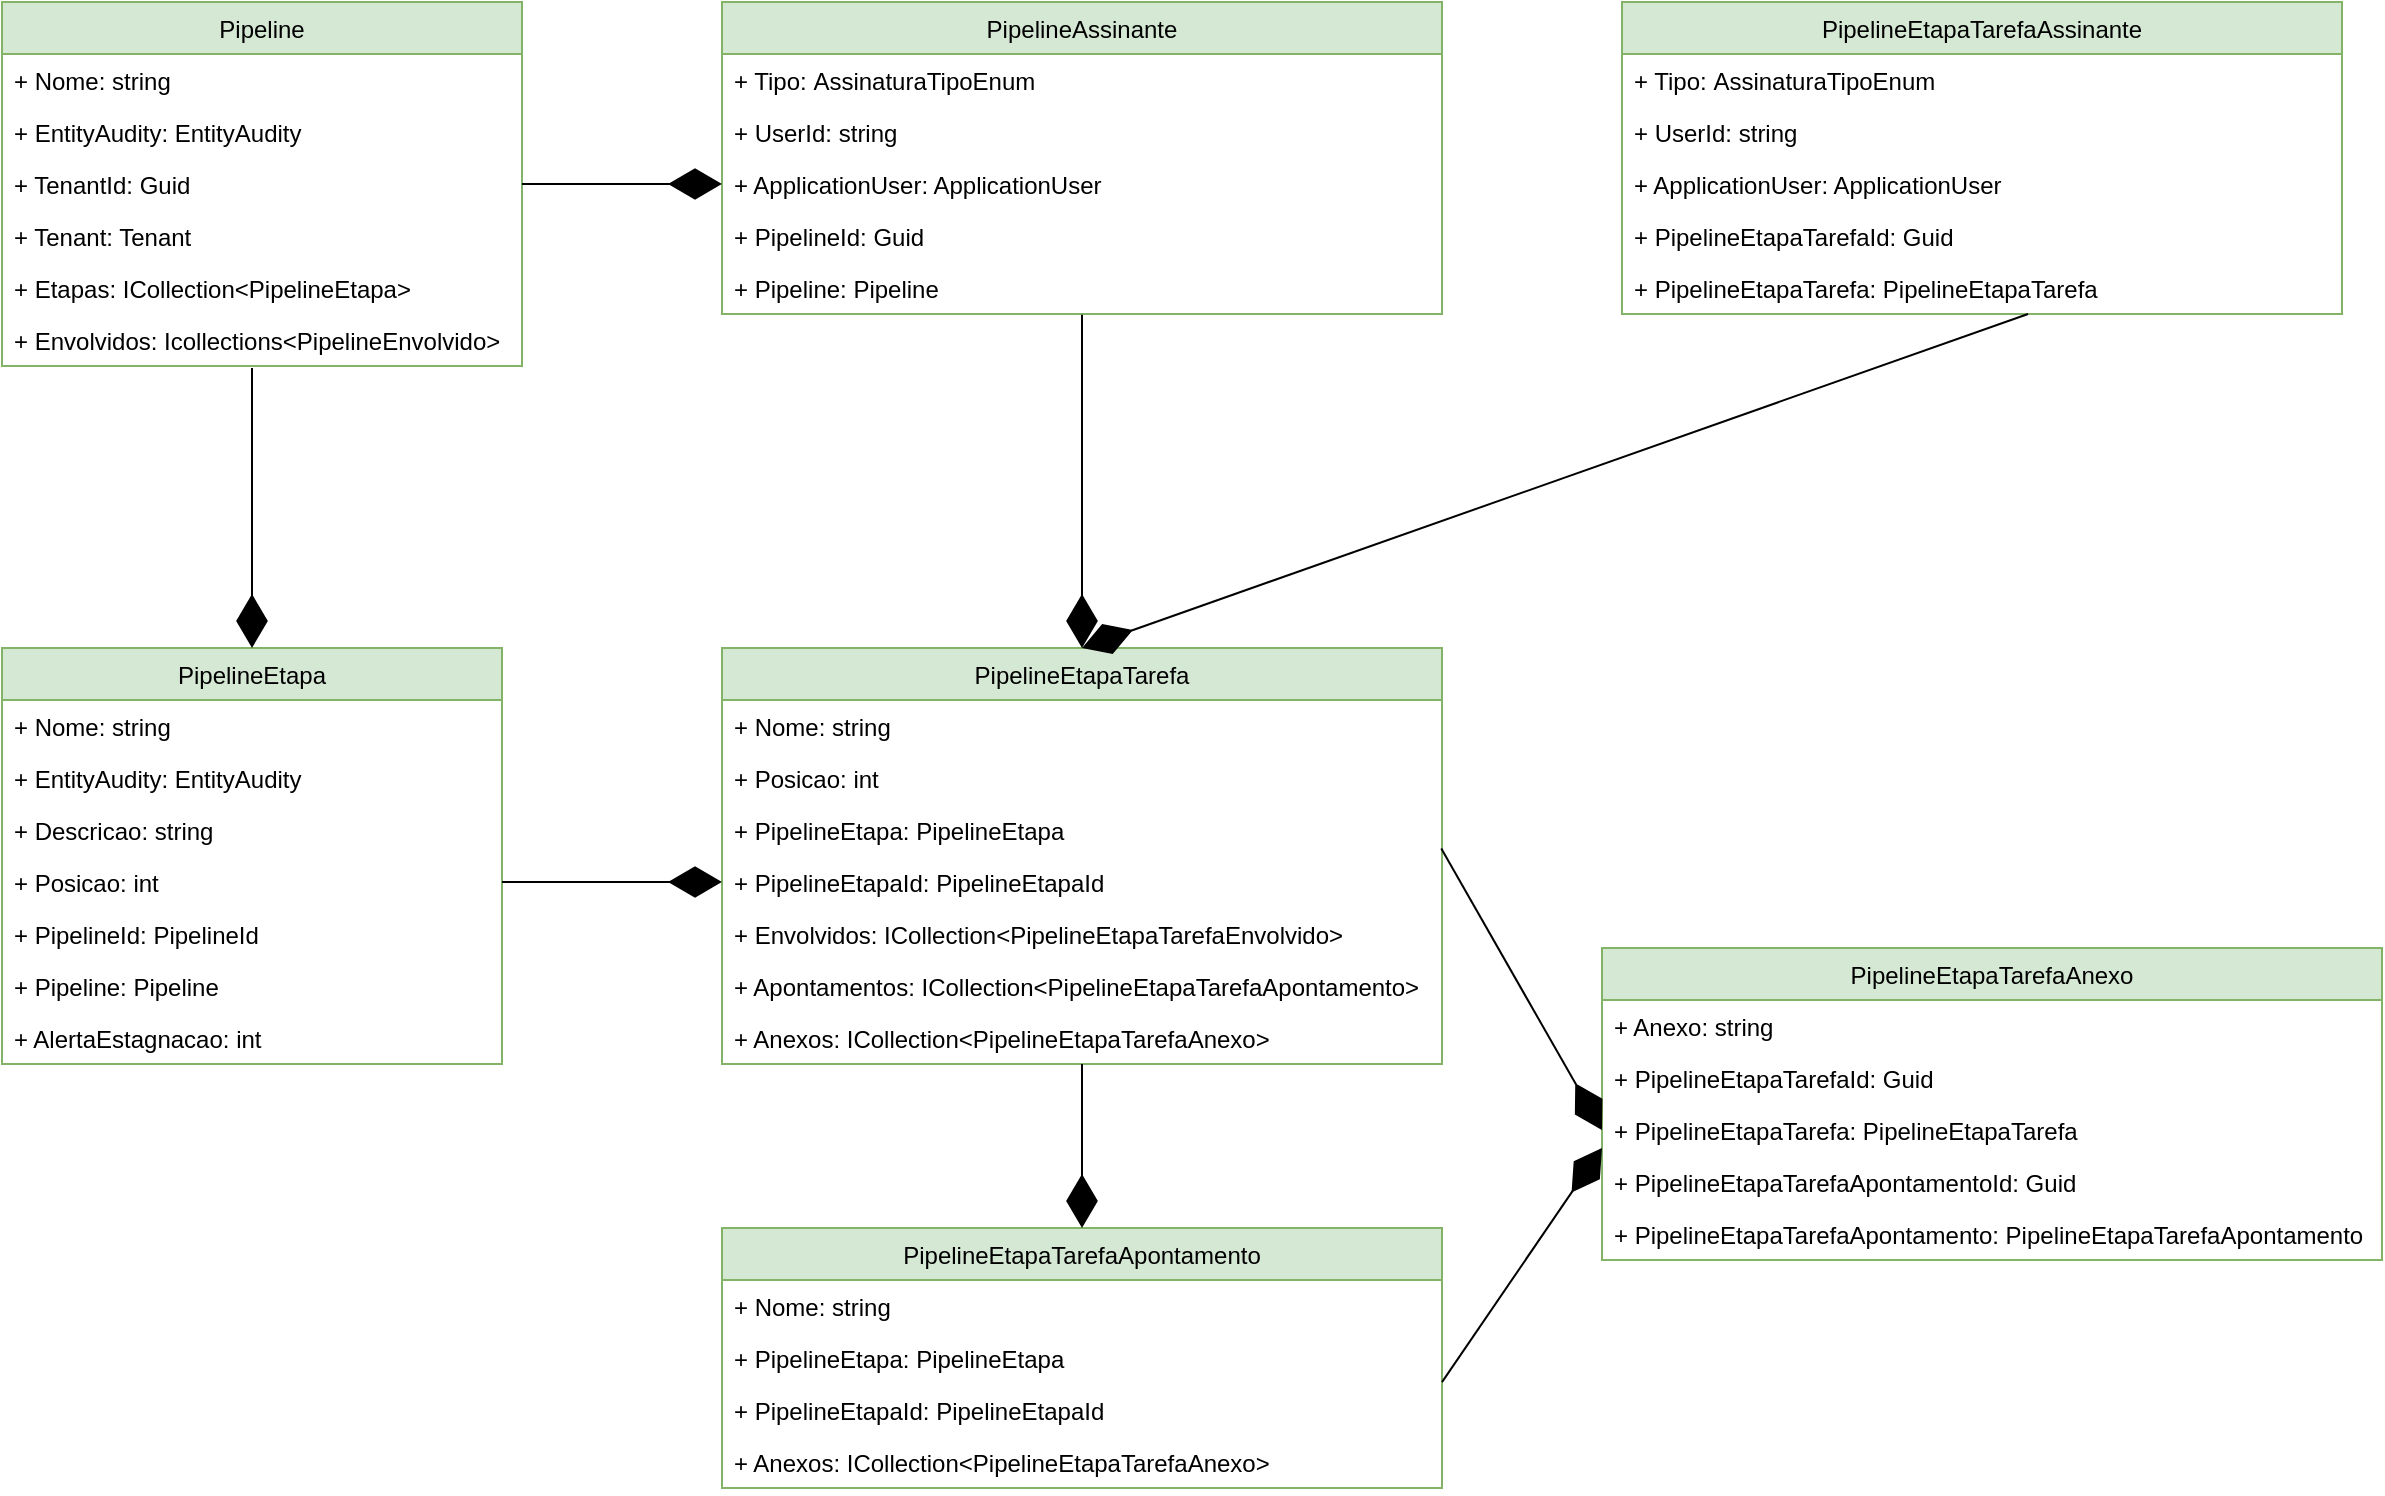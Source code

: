 <mxfile version="20.3.6" type="github">
  <diagram id="mCMY_9giOVvZCnvrB829" name="Página-1">
    <mxGraphModel dx="1422" dy="839" grid="1" gridSize="10" guides="1" tooltips="1" connect="1" arrows="1" fold="1" page="1" pageScale="1" pageWidth="1169" pageHeight="827" math="0" shadow="0">
      <root>
        <mxCell id="0" />
        <mxCell id="1" parent="0" />
        <mxCell id="OwOinGCJCFfBMkcLL602-2" value="Pipeline" style="swimlane;fontStyle=0;childLayout=stackLayout;horizontal=1;startSize=26;fillColor=#d5e8d4;horizontalStack=0;resizeParent=1;resizeParentMax=0;resizeLast=0;collapsible=1;marginBottom=0;strokeColor=#82b366;" parent="1" vertex="1">
          <mxGeometry x="40" y="47" width="260" height="182" as="geometry" />
        </mxCell>
        <mxCell id="OwOinGCJCFfBMkcLL602-3" value="+ Nome: string" style="text;strokeColor=none;fillColor=none;align=left;verticalAlign=top;spacingLeft=4;spacingRight=4;overflow=hidden;rotatable=0;points=[[0,0.5],[1,0.5]];portConstraint=eastwest;" parent="OwOinGCJCFfBMkcLL602-2" vertex="1">
          <mxGeometry y="26" width="260" height="26" as="geometry" />
        </mxCell>
        <mxCell id="OwOinGCJCFfBMkcLL602-4" value="+ EntityAudity: EntityAudity" style="text;strokeColor=none;fillColor=none;align=left;verticalAlign=top;spacingLeft=4;spacingRight=4;overflow=hidden;rotatable=0;points=[[0,0.5],[1,0.5]];portConstraint=eastwest;" parent="OwOinGCJCFfBMkcLL602-2" vertex="1">
          <mxGeometry y="52" width="260" height="26" as="geometry" />
        </mxCell>
        <mxCell id="OwOinGCJCFfBMkcLL602-17" value="+ TenantId: Guid" style="text;strokeColor=none;fillColor=none;align=left;verticalAlign=top;spacingLeft=4;spacingRight=4;overflow=hidden;rotatable=0;points=[[0,0.5],[1,0.5]];portConstraint=eastwest;" parent="OwOinGCJCFfBMkcLL602-2" vertex="1">
          <mxGeometry y="78" width="260" height="26" as="geometry" />
        </mxCell>
        <mxCell id="OwOinGCJCFfBMkcLL602-16" value="+ Tenant: Tenant" style="text;strokeColor=none;fillColor=none;align=left;verticalAlign=top;spacingLeft=4;spacingRight=4;overflow=hidden;rotatable=0;points=[[0,0.5],[1,0.5]];portConstraint=eastwest;" parent="OwOinGCJCFfBMkcLL602-2" vertex="1">
          <mxGeometry y="104" width="260" height="26" as="geometry" />
        </mxCell>
        <mxCell id="OwOinGCJCFfBMkcLL602-5" value="+ Etapas: ICollection&lt;PipelineEtapa&gt;" style="text;strokeColor=none;fillColor=none;align=left;verticalAlign=top;spacingLeft=4;spacingRight=4;overflow=hidden;rotatable=0;points=[[0,0.5],[1,0.5]];portConstraint=eastwest;" parent="OwOinGCJCFfBMkcLL602-2" vertex="1">
          <mxGeometry y="130" width="260" height="26" as="geometry" />
        </mxCell>
        <mxCell id="3iS6mL4pUrMgzN117d-z-19" value="+ Envolvidos: Icollections&lt;PipelineEnvolvido&gt;" style="text;strokeColor=none;fillColor=none;align=left;verticalAlign=top;spacingLeft=4;spacingRight=4;overflow=hidden;rotatable=0;points=[[0,0.5],[1,0.5]];portConstraint=eastwest;" parent="OwOinGCJCFfBMkcLL602-2" vertex="1">
          <mxGeometry y="156" width="260" height="26" as="geometry" />
        </mxCell>
        <mxCell id="OwOinGCJCFfBMkcLL602-7" value="PipelineEtapa" style="swimlane;fontStyle=0;childLayout=stackLayout;horizontal=1;startSize=26;fillColor=#d5e8d4;horizontalStack=0;resizeParent=1;resizeParentMax=0;resizeLast=0;collapsible=1;marginBottom=0;strokeColor=#82b366;" parent="1" vertex="1">
          <mxGeometry x="40" y="370" width="250" height="208" as="geometry" />
        </mxCell>
        <mxCell id="OwOinGCJCFfBMkcLL602-8" value="+ Nome: string" style="text;strokeColor=none;fillColor=none;align=left;verticalAlign=top;spacingLeft=4;spacingRight=4;overflow=hidden;rotatable=0;points=[[0,0.5],[1,0.5]];portConstraint=eastwest;" parent="OwOinGCJCFfBMkcLL602-7" vertex="1">
          <mxGeometry y="26" width="250" height="26" as="geometry" />
        </mxCell>
        <mxCell id="3iS6mL4pUrMgzN117d-z-14" value="+ EntityAudity: EntityAudity" style="text;strokeColor=none;fillColor=none;align=left;verticalAlign=top;spacingLeft=4;spacingRight=4;overflow=hidden;rotatable=0;points=[[0,0.5],[1,0.5]];portConstraint=eastwest;" parent="OwOinGCJCFfBMkcLL602-7" vertex="1">
          <mxGeometry y="52" width="250" height="26" as="geometry" />
        </mxCell>
        <mxCell id="OwOinGCJCFfBMkcLL602-9" value="+ Descricao: string" style="text;strokeColor=none;fillColor=none;align=left;verticalAlign=top;spacingLeft=4;spacingRight=4;overflow=hidden;rotatable=0;points=[[0,0.5],[1,0.5]];portConstraint=eastwest;" parent="OwOinGCJCFfBMkcLL602-7" vertex="1">
          <mxGeometry y="78" width="250" height="26" as="geometry" />
        </mxCell>
        <mxCell id="3iS6mL4pUrMgzN117d-z-28" value="+ Posicao: int" style="text;strokeColor=none;fillColor=none;align=left;verticalAlign=top;spacingLeft=4;spacingRight=4;overflow=hidden;rotatable=0;points=[[0,0.5],[1,0.5]];portConstraint=eastwest;" parent="OwOinGCJCFfBMkcLL602-7" vertex="1">
          <mxGeometry y="104" width="250" height="26" as="geometry" />
        </mxCell>
        <mxCell id="3iS6mL4pUrMgzN117d-z-17" value="+ PipelineId: PipelineId" style="text;strokeColor=none;fillColor=none;align=left;verticalAlign=top;spacingLeft=4;spacingRight=4;overflow=hidden;rotatable=0;points=[[0,0.5],[1,0.5]];portConstraint=eastwest;" parent="OwOinGCJCFfBMkcLL602-7" vertex="1">
          <mxGeometry y="130" width="250" height="26" as="geometry" />
        </mxCell>
        <mxCell id="OwOinGCJCFfBMkcLL602-10" value="+ Pipeline: Pipeline" style="text;strokeColor=none;fillColor=none;align=left;verticalAlign=top;spacingLeft=4;spacingRight=4;overflow=hidden;rotatable=0;points=[[0,0.5],[1,0.5]];portConstraint=eastwest;" parent="OwOinGCJCFfBMkcLL602-7" vertex="1">
          <mxGeometry y="156" width="250" height="26" as="geometry" />
        </mxCell>
        <mxCell id="3iS6mL4pUrMgzN117d-z-18" value="+ AlertaEstagnacao: int" style="text;strokeColor=none;fillColor=none;align=left;verticalAlign=top;spacingLeft=4;spacingRight=4;overflow=hidden;rotatable=0;points=[[0,0.5],[1,0.5]];portConstraint=eastwest;" parent="OwOinGCJCFfBMkcLL602-7" vertex="1">
          <mxGeometry y="182" width="250" height="26" as="geometry" />
        </mxCell>
        <mxCell id="OwOinGCJCFfBMkcLL602-11" value="PipelineEtapaTarefa" style="swimlane;fontStyle=0;childLayout=stackLayout;horizontal=1;startSize=26;fillColor=#d5e8d4;horizontalStack=0;resizeParent=1;resizeParentMax=0;resizeLast=0;collapsible=1;marginBottom=0;strokeColor=#82b366;" parent="1" vertex="1">
          <mxGeometry x="400" y="370" width="360" height="208" as="geometry" />
        </mxCell>
        <mxCell id="OwOinGCJCFfBMkcLL602-12" value="+ Nome: string" style="text;strokeColor=none;fillColor=none;align=left;verticalAlign=top;spacingLeft=4;spacingRight=4;overflow=hidden;rotatable=0;points=[[0,0.5],[1,0.5]];portConstraint=eastwest;" parent="OwOinGCJCFfBMkcLL602-11" vertex="1">
          <mxGeometry y="26" width="360" height="26" as="geometry" />
        </mxCell>
        <mxCell id="cCK26V0O97NR6bV3gjjq-41" value="+ Posicao: int" style="text;strokeColor=none;fillColor=none;align=left;verticalAlign=top;spacingLeft=4;spacingRight=4;overflow=hidden;rotatable=0;points=[[0,0.5],[1,0.5]];portConstraint=eastwest;" parent="OwOinGCJCFfBMkcLL602-11" vertex="1">
          <mxGeometry y="52" width="360" height="26" as="geometry" />
        </mxCell>
        <mxCell id="OwOinGCJCFfBMkcLL602-14" value="+ PipelineEtapa: PipelineEtapa" style="text;strokeColor=none;fillColor=none;align=left;verticalAlign=top;spacingLeft=4;spacingRight=4;overflow=hidden;rotatable=0;points=[[0,0.5],[1,0.5]];portConstraint=eastwest;" parent="OwOinGCJCFfBMkcLL602-11" vertex="1">
          <mxGeometry y="78" width="360" height="26" as="geometry" />
        </mxCell>
        <mxCell id="3iS6mL4pUrMgzN117d-z-16" value="+ PipelineEtapaId: PipelineEtapaId" style="text;strokeColor=none;fillColor=none;align=left;verticalAlign=top;spacingLeft=4;spacingRight=4;overflow=hidden;rotatable=0;points=[[0,0.5],[1,0.5]];portConstraint=eastwest;" parent="OwOinGCJCFfBMkcLL602-11" vertex="1">
          <mxGeometry y="104" width="360" height="26" as="geometry" />
        </mxCell>
        <mxCell id="cCK26V0O97NR6bV3gjjq-36" value="+ Envolvidos: ICollection&lt;PipelineEtapaTarefaEnvolvido&gt;" style="text;strokeColor=none;fillColor=none;align=left;verticalAlign=top;spacingLeft=4;spacingRight=4;overflow=hidden;rotatable=0;points=[[0,0.5],[1,0.5]];portConstraint=eastwest;" parent="OwOinGCJCFfBMkcLL602-11" vertex="1">
          <mxGeometry y="130" width="360" height="26" as="geometry" />
        </mxCell>
        <mxCell id="cCK26V0O97NR6bV3gjjq-37" value="+ Apontamentos: ICollection&lt;PipelineEtapaTarefaApontamento&gt;" style="text;strokeColor=none;fillColor=none;align=left;verticalAlign=top;spacingLeft=4;spacingRight=4;overflow=hidden;rotatable=0;points=[[0,0.5],[1,0.5]];portConstraint=eastwest;" parent="OwOinGCJCFfBMkcLL602-11" vertex="1">
          <mxGeometry y="156" width="360" height="26" as="geometry" />
        </mxCell>
        <mxCell id="cCK26V0O97NR6bV3gjjq-39" value="+ Anexos: ICollection&lt;PipelineEtapaTarefaAnexo&gt;" style="text;strokeColor=none;fillColor=none;align=left;verticalAlign=top;spacingLeft=4;spacingRight=4;overflow=hidden;rotatable=0;points=[[0,0.5],[1,0.5]];portConstraint=eastwest;" parent="OwOinGCJCFfBMkcLL602-11" vertex="1">
          <mxGeometry y="182" width="360" height="26" as="geometry" />
        </mxCell>
        <mxCell id="cCK26V0O97NR6bV3gjjq-8" value="PipelineAssinante" style="swimlane;fontStyle=0;childLayout=stackLayout;horizontal=1;startSize=26;fillColor=#d5e8d4;horizontalStack=0;resizeParent=1;resizeParentMax=0;resizeLast=0;collapsible=1;marginBottom=0;strokeColor=#82b366;" parent="1" vertex="1">
          <mxGeometry x="400" y="47" width="360" height="156" as="geometry" />
        </mxCell>
        <mxCell id="cCK26V0O97NR6bV3gjjq-9" value="+ Tipo: AssinaturaTipoEnum" style="text;strokeColor=none;fillColor=none;align=left;verticalAlign=top;spacingLeft=4;spacingRight=4;overflow=hidden;rotatable=0;points=[[0,0.5],[1,0.5]];portConstraint=eastwest;" parent="cCK26V0O97NR6bV3gjjq-8" vertex="1">
          <mxGeometry y="26" width="360" height="26" as="geometry" />
        </mxCell>
        <mxCell id="cCK26V0O97NR6bV3gjjq-10" value="+ UserId: string" style="text;strokeColor=none;fillColor=none;align=left;verticalAlign=top;spacingLeft=4;spacingRight=4;overflow=hidden;rotatable=0;points=[[0,0.5],[1,0.5]];portConstraint=eastwest;" parent="cCK26V0O97NR6bV3gjjq-8" vertex="1">
          <mxGeometry y="52" width="360" height="26" as="geometry" />
        </mxCell>
        <mxCell id="cCK26V0O97NR6bV3gjjq-11" value="+ ApplicationUser: ApplicationUser" style="text;strokeColor=none;fillColor=none;align=left;verticalAlign=top;spacingLeft=4;spacingRight=4;overflow=hidden;rotatable=0;points=[[0,0.5],[1,0.5]];portConstraint=eastwest;" parent="cCK26V0O97NR6bV3gjjq-8" vertex="1">
          <mxGeometry y="78" width="360" height="26" as="geometry" />
        </mxCell>
        <mxCell id="cCK26V0O97NR6bV3gjjq-12" value="+ PipelineId: Guid" style="text;strokeColor=none;fillColor=none;align=left;verticalAlign=top;spacingLeft=4;spacingRight=4;overflow=hidden;rotatable=0;points=[[0,0.5],[1,0.5]];portConstraint=eastwest;" parent="cCK26V0O97NR6bV3gjjq-8" vertex="1">
          <mxGeometry y="104" width="360" height="26" as="geometry" />
        </mxCell>
        <mxCell id="cCK26V0O97NR6bV3gjjq-13" value="+ Pipeline: Pipeline" style="text;strokeColor=none;fillColor=none;align=left;verticalAlign=top;spacingLeft=4;spacingRight=4;overflow=hidden;rotatable=0;points=[[0,0.5],[1,0.5]];portConstraint=eastwest;" parent="cCK26V0O97NR6bV3gjjq-8" vertex="1">
          <mxGeometry y="130" width="360" height="26" as="geometry" />
        </mxCell>
        <mxCell id="cCK26V0O97NR6bV3gjjq-15" value="PipelineEtapaTarefaAnexo" style="swimlane;fontStyle=0;childLayout=stackLayout;horizontal=1;startSize=26;fillColor=#d5e8d4;horizontalStack=0;resizeParent=1;resizeParentMax=0;resizeLast=0;collapsible=1;marginBottom=0;strokeColor=#82b366;" parent="1" vertex="1">
          <mxGeometry x="840" y="520" width="390" height="156" as="geometry" />
        </mxCell>
        <mxCell id="cCK26V0O97NR6bV3gjjq-16" value="+ Anexo: string" style="text;strokeColor=none;fillColor=none;align=left;verticalAlign=top;spacingLeft=4;spacingRight=4;overflow=hidden;rotatable=0;points=[[0,0.5],[1,0.5]];portConstraint=eastwest;" parent="cCK26V0O97NR6bV3gjjq-15" vertex="1">
          <mxGeometry y="26" width="390" height="26" as="geometry" />
        </mxCell>
        <mxCell id="cCK26V0O97NR6bV3gjjq-18" value="+ PipelineEtapaTarefaId: Guid" style="text;strokeColor=none;fillColor=none;align=left;verticalAlign=top;spacingLeft=4;spacingRight=4;overflow=hidden;rotatable=0;points=[[0,0.5],[1,0.5]];portConstraint=eastwest;" parent="cCK26V0O97NR6bV3gjjq-15" vertex="1">
          <mxGeometry y="52" width="390" height="26" as="geometry" />
        </mxCell>
        <mxCell id="cCK26V0O97NR6bV3gjjq-17" value="+ PipelineEtapaTarefa: PipelineEtapaTarefa" style="text;strokeColor=none;fillColor=none;align=left;verticalAlign=top;spacingLeft=4;spacingRight=4;overflow=hidden;rotatable=0;points=[[0,0.5],[1,0.5]];portConstraint=eastwest;" parent="cCK26V0O97NR6bV3gjjq-15" vertex="1">
          <mxGeometry y="78" width="390" height="26" as="geometry" />
        </mxCell>
        <mxCell id="cCK26V0O97NR6bV3gjjq-26" value="+ PipelineEtapaTarefaApontamentoId: Guid" style="text;strokeColor=none;fillColor=none;align=left;verticalAlign=top;spacingLeft=4;spacingRight=4;overflow=hidden;rotatable=0;points=[[0,0.5],[1,0.5]];portConstraint=eastwest;" parent="cCK26V0O97NR6bV3gjjq-15" vertex="1">
          <mxGeometry y="104" width="390" height="26" as="geometry" />
        </mxCell>
        <mxCell id="cCK26V0O97NR6bV3gjjq-27" value="+ PipelineEtapaTarefaApontamento: PipelineEtapaTarefaApontamento" style="text;strokeColor=none;fillColor=none;align=left;verticalAlign=top;spacingLeft=4;spacingRight=4;overflow=hidden;rotatable=0;points=[[0,0.5],[1,0.5]];portConstraint=eastwest;" parent="cCK26V0O97NR6bV3gjjq-15" vertex="1">
          <mxGeometry y="130" width="390" height="26" as="geometry" />
        </mxCell>
        <mxCell id="cCK26V0O97NR6bV3gjjq-21" value="PipelineEtapaTarefaApontamento" style="swimlane;fontStyle=0;childLayout=stackLayout;horizontal=1;startSize=26;fillColor=#d5e8d4;horizontalStack=0;resizeParent=1;resizeParentMax=0;resizeLast=0;collapsible=1;marginBottom=0;strokeColor=#82b366;" parent="1" vertex="1">
          <mxGeometry x="400" y="660" width="360" height="130" as="geometry" />
        </mxCell>
        <mxCell id="cCK26V0O97NR6bV3gjjq-22" value="+ Nome: string" style="text;strokeColor=none;fillColor=none;align=left;verticalAlign=top;spacingLeft=4;spacingRight=4;overflow=hidden;rotatable=0;points=[[0,0.5],[1,0.5]];portConstraint=eastwest;" parent="cCK26V0O97NR6bV3gjjq-21" vertex="1">
          <mxGeometry y="26" width="360" height="26" as="geometry" />
        </mxCell>
        <mxCell id="cCK26V0O97NR6bV3gjjq-23" value="+ PipelineEtapa: PipelineEtapa" style="text;strokeColor=none;fillColor=none;align=left;verticalAlign=top;spacingLeft=4;spacingRight=4;overflow=hidden;rotatable=0;points=[[0,0.5],[1,0.5]];portConstraint=eastwest;" parent="cCK26V0O97NR6bV3gjjq-21" vertex="1">
          <mxGeometry y="52" width="360" height="26" as="geometry" />
        </mxCell>
        <mxCell id="cCK26V0O97NR6bV3gjjq-24" value="+ PipelineEtapaId: PipelineEtapaId" style="text;strokeColor=none;fillColor=none;align=left;verticalAlign=top;spacingLeft=4;spacingRight=4;overflow=hidden;rotatable=0;points=[[0,0.5],[1,0.5]];portConstraint=eastwest;" parent="cCK26V0O97NR6bV3gjjq-21" vertex="1">
          <mxGeometry y="78" width="360" height="26" as="geometry" />
        </mxCell>
        <mxCell id="cCK26V0O97NR6bV3gjjq-40" value="+ Anexos: ICollection&lt;PipelineEtapaTarefaAnexo&gt;" style="text;strokeColor=none;fillColor=none;align=left;verticalAlign=top;spacingLeft=4;spacingRight=4;overflow=hidden;rotatable=0;points=[[0,0.5],[1,0.5]];portConstraint=eastwest;" parent="cCK26V0O97NR6bV3gjjq-21" vertex="1">
          <mxGeometry y="104" width="360" height="26" as="geometry" />
        </mxCell>
        <mxCell id="cCK26V0O97NR6bV3gjjq-29" value="" style="endArrow=diamondThin;endFill=1;endSize=24;html=1;rounded=0;entryX=0.5;entryY=0;entryDx=0;entryDy=0;" parent="1" target="OwOinGCJCFfBMkcLL602-7" edge="1">
          <mxGeometry width="160" relative="1" as="geometry">
            <mxPoint x="165" y="230" as="sourcePoint" />
            <mxPoint x="240" y="320" as="targetPoint" />
          </mxGeometry>
        </mxCell>
        <mxCell id="cCK26V0O97NR6bV3gjjq-31" value="" style="endArrow=diamondThin;endFill=1;endSize=24;html=1;rounded=0;exitX=1;exitY=0.5;exitDx=0;exitDy=0;entryX=0;entryY=0.5;entryDx=0;entryDy=0;" parent="1" source="3iS6mL4pUrMgzN117d-z-28" target="3iS6mL4pUrMgzN117d-z-16" edge="1">
          <mxGeometry width="160" relative="1" as="geometry">
            <mxPoint x="340" y="430" as="sourcePoint" />
            <mxPoint x="340" y="440" as="targetPoint" />
          </mxGeometry>
        </mxCell>
        <mxCell id="cCK26V0O97NR6bV3gjjq-32" value="" style="endArrow=diamondThin;endFill=1;endSize=24;html=1;rounded=0;entryX=0.5;entryY=0;entryDx=0;entryDy=0;exitX=0.5;exitY=1.015;exitDx=0;exitDy=0;exitPerimeter=0;" parent="1" source="cCK26V0O97NR6bV3gjjq-13" target="OwOinGCJCFfBMkcLL602-11" edge="1">
          <mxGeometry width="160" relative="1" as="geometry">
            <mxPoint x="580" y="210" as="sourcePoint" />
            <mxPoint x="560" y="370" as="targetPoint" />
          </mxGeometry>
        </mxCell>
        <mxCell id="cCK26V0O97NR6bV3gjjq-33" value="" style="endArrow=diamondThin;endFill=1;endSize=24;html=1;rounded=0;entryX=0;entryY=0.5;entryDx=0;entryDy=0;exitX=0.999;exitY=0.855;exitDx=0;exitDy=0;exitPerimeter=0;" parent="1" source="OwOinGCJCFfBMkcLL602-14" target="cCK26V0O97NR6bV3gjjq-17" edge="1">
          <mxGeometry width="160" relative="1" as="geometry">
            <mxPoint x="590" y="580" as="sourcePoint" />
            <mxPoint x="505" y="540" as="targetPoint" />
          </mxGeometry>
        </mxCell>
        <mxCell id="cCK26V0O97NR6bV3gjjq-34" value="" style="endArrow=diamondThin;endFill=1;endSize=24;html=1;rounded=0;exitX=0.5;exitY=1;exitDx=0;exitDy=0;" parent="1" source="OwOinGCJCFfBMkcLL602-11" edge="1">
          <mxGeometry width="160" relative="1" as="geometry">
            <mxPoint x="580" y="580" as="sourcePoint" />
            <mxPoint x="580" y="660" as="targetPoint" />
          </mxGeometry>
        </mxCell>
        <mxCell id="cCK26V0O97NR6bV3gjjq-38" value="" style="endArrow=diamondThin;endFill=1;endSize=24;html=1;rounded=0;exitX=1;exitY=0.964;exitDx=0;exitDy=0;entryX=0;entryY=0.846;entryDx=0;entryDy=0;entryPerimeter=0;exitPerimeter=0;" parent="1" source="cCK26V0O97NR6bV3gjjq-23" target="cCK26V0O97NR6bV3gjjq-17" edge="1">
          <mxGeometry width="160" relative="1" as="geometry">
            <mxPoint x="870" y="415" as="sourcePoint" />
            <mxPoint x="930" y="720" as="targetPoint" />
          </mxGeometry>
        </mxCell>
        <mxCell id="cCK26V0O97NR6bV3gjjq-30" value="" style="endArrow=diamondThin;endFill=1;endSize=24;html=1;rounded=0;exitX=1;exitY=0.5;exitDx=0;exitDy=0;entryX=0;entryY=0.5;entryDx=0;entryDy=0;" parent="1" source="OwOinGCJCFfBMkcLL602-17" target="cCK26V0O97NR6bV3gjjq-11" edge="1">
          <mxGeometry width="160" relative="1" as="geometry">
            <mxPoint x="175" y="240" as="sourcePoint" />
            <mxPoint x="410" y="138" as="targetPoint" />
          </mxGeometry>
        </mxCell>
        <mxCell id="H3xtkwW3zXFm_be-r_Wi-1" value="PipelineEtapaTarefaAssinante" style="swimlane;fontStyle=0;childLayout=stackLayout;horizontal=1;startSize=26;fillColor=#d5e8d4;horizontalStack=0;resizeParent=1;resizeParentMax=0;resizeLast=0;collapsible=1;marginBottom=0;strokeColor=#82b366;" vertex="1" parent="1">
          <mxGeometry x="850" y="47" width="360" height="156" as="geometry" />
        </mxCell>
        <mxCell id="H3xtkwW3zXFm_be-r_Wi-2" value="+ Tipo: AssinaturaTipoEnum" style="text;strokeColor=none;fillColor=none;align=left;verticalAlign=top;spacingLeft=4;spacingRight=4;overflow=hidden;rotatable=0;points=[[0,0.5],[1,0.5]];portConstraint=eastwest;" vertex="1" parent="H3xtkwW3zXFm_be-r_Wi-1">
          <mxGeometry y="26" width="360" height="26" as="geometry" />
        </mxCell>
        <mxCell id="H3xtkwW3zXFm_be-r_Wi-3" value="+ UserId: string" style="text;strokeColor=none;fillColor=none;align=left;verticalAlign=top;spacingLeft=4;spacingRight=4;overflow=hidden;rotatable=0;points=[[0,0.5],[1,0.5]];portConstraint=eastwest;" vertex="1" parent="H3xtkwW3zXFm_be-r_Wi-1">
          <mxGeometry y="52" width="360" height="26" as="geometry" />
        </mxCell>
        <mxCell id="H3xtkwW3zXFm_be-r_Wi-4" value="+ ApplicationUser: ApplicationUser" style="text;strokeColor=none;fillColor=none;align=left;verticalAlign=top;spacingLeft=4;spacingRight=4;overflow=hidden;rotatable=0;points=[[0,0.5],[1,0.5]];portConstraint=eastwest;" vertex="1" parent="H3xtkwW3zXFm_be-r_Wi-1">
          <mxGeometry y="78" width="360" height="26" as="geometry" />
        </mxCell>
        <mxCell id="H3xtkwW3zXFm_be-r_Wi-5" value="+ PipelineEtapaTarefaId: Guid" style="text;strokeColor=none;fillColor=none;align=left;verticalAlign=top;spacingLeft=4;spacingRight=4;overflow=hidden;rotatable=0;points=[[0,0.5],[1,0.5]];portConstraint=eastwest;" vertex="1" parent="H3xtkwW3zXFm_be-r_Wi-1">
          <mxGeometry y="104" width="360" height="26" as="geometry" />
        </mxCell>
        <mxCell id="H3xtkwW3zXFm_be-r_Wi-6" value="+ PipelineEtapaTarefa: PipelineEtapaTarefa" style="text;strokeColor=none;fillColor=none;align=left;verticalAlign=top;spacingLeft=4;spacingRight=4;overflow=hidden;rotatable=0;points=[[0,0.5],[1,0.5]];portConstraint=eastwest;" vertex="1" parent="H3xtkwW3zXFm_be-r_Wi-1">
          <mxGeometry y="130" width="360" height="26" as="geometry" />
        </mxCell>
        <mxCell id="H3xtkwW3zXFm_be-r_Wi-7" value="" style="endArrow=diamondThin;endFill=1;endSize=24;html=1;rounded=0;entryX=0.5;entryY=0;entryDx=0;entryDy=0;exitX=0.564;exitY=1;exitDx=0;exitDy=0;exitPerimeter=0;" edge="1" parent="1" source="H3xtkwW3zXFm_be-r_Wi-6" target="OwOinGCJCFfBMkcLL602-11">
          <mxGeometry width="160" relative="1" as="geometry">
            <mxPoint x="590" y="213.39" as="sourcePoint" />
            <mxPoint x="590" y="380" as="targetPoint" />
          </mxGeometry>
        </mxCell>
      </root>
    </mxGraphModel>
  </diagram>
</mxfile>
